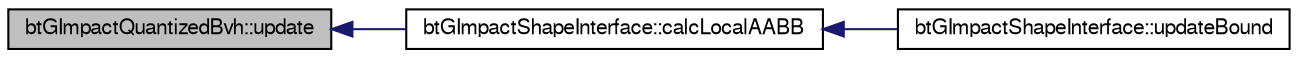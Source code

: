digraph G
{
  bgcolor="transparent";
  edge [fontname="FreeSans",fontsize=10,labelfontname="FreeSans",labelfontsize=10];
  node [fontname="FreeSans",fontsize=10,shape=record];
  rankdir=LR;
  Node1 [label="btGImpactQuantizedBvh::update",height=0.2,width=0.4,color="black", fillcolor="grey75", style="filled" fontcolor="black"];
  Node1 -> Node2 [dir=back,color="midnightblue",fontsize=10,style="solid"];
  Node2 [label="btGImpactShapeInterface::calcLocalAABB",height=0.2,width=0.4,color="black",URL="$classbt_g_impact_shape_interface.html#1712a4613e20aa9249514dcd97f0a086",tooltip="use this function for perfofm refit in bounding boxes"];
  Node2 -> Node3 [dir=back,color="midnightblue",fontsize=10,style="solid"];
  Node3 [label="btGImpactShapeInterface::updateBound",height=0.2,width=0.4,color="black",URL="$classbt_g_impact_shape_interface.html#cb26c2d7a2aecabd06b996b72b848492",tooltip="performs refit operation"];
}
